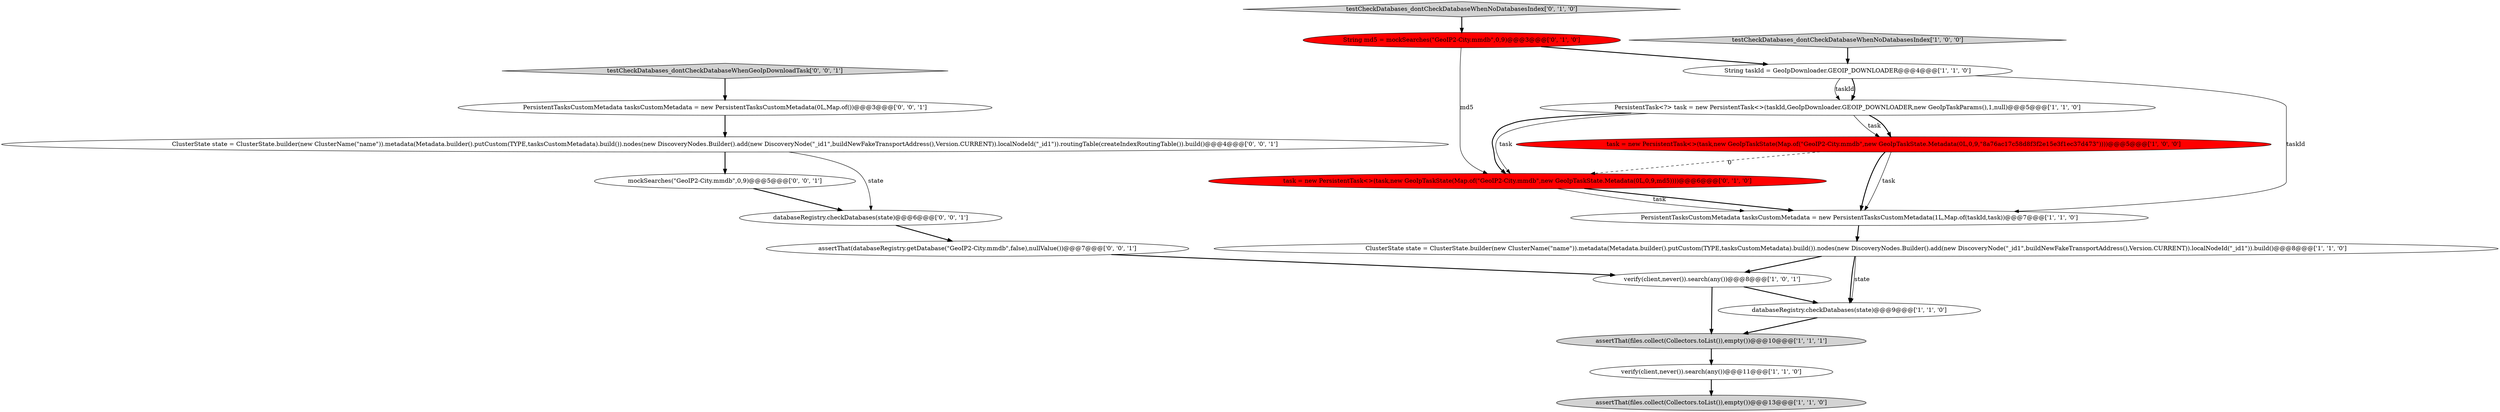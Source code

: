 digraph {
11 [style = filled, label = "String md5 = mockSearches(\"GeoIP2-City.mmdb\",0,9)@@@3@@@['0', '1', '0']", fillcolor = red, shape = ellipse image = "AAA1AAABBB2BBB"];
0 [style = filled, label = "verify(client,never()).search(any())@@@11@@@['1', '1', '0']", fillcolor = white, shape = ellipse image = "AAA0AAABBB1BBB"];
2 [style = filled, label = "PersistentTask<?> task = new PersistentTask<>(taskId,GeoIpDownloader.GEOIP_DOWNLOADER,new GeoIpTaskParams(),1,null)@@@5@@@['1', '1', '0']", fillcolor = white, shape = ellipse image = "AAA0AAABBB1BBB"];
16 [style = filled, label = "ClusterState state = ClusterState.builder(new ClusterName(\"name\")).metadata(Metadata.builder().putCustom(TYPE,tasksCustomMetadata).build()).nodes(new DiscoveryNodes.Builder().add(new DiscoveryNode(\"_id1\",buildNewFakeTransportAddress(),Version.CURRENT)).localNodeId(\"_id1\")).routingTable(createIndexRoutingTable()).build()@@@4@@@['0', '0', '1']", fillcolor = white, shape = ellipse image = "AAA0AAABBB3BBB"];
4 [style = filled, label = "assertThat(files.collect(Collectors.toList()),empty())@@@10@@@['1', '1', '1']", fillcolor = lightgray, shape = ellipse image = "AAA0AAABBB1BBB"];
6 [style = filled, label = "testCheckDatabases_dontCheckDatabaseWhenNoDatabasesIndex['1', '0', '0']", fillcolor = lightgray, shape = diamond image = "AAA0AAABBB1BBB"];
9 [style = filled, label = "ClusterState state = ClusterState.builder(new ClusterName(\"name\")).metadata(Metadata.builder().putCustom(TYPE,tasksCustomMetadata).build()).nodes(new DiscoveryNodes.Builder().add(new DiscoveryNode(\"_id1\",buildNewFakeTransportAddress(),Version.CURRENT)).localNodeId(\"_id1\")).build()@@@8@@@['1', '1', '0']", fillcolor = white, shape = ellipse image = "AAA0AAABBB1BBB"];
13 [style = filled, label = "testCheckDatabases_dontCheckDatabaseWhenNoDatabasesIndex['0', '1', '0']", fillcolor = lightgray, shape = diamond image = "AAA0AAABBB2BBB"];
10 [style = filled, label = "databaseRegistry.checkDatabases(state)@@@9@@@['1', '1', '0']", fillcolor = white, shape = ellipse image = "AAA0AAABBB1BBB"];
12 [style = filled, label = "task = new PersistentTask<>(task,new GeoIpTaskState(Map.of(\"GeoIP2-City.mmdb\",new GeoIpTaskState.Metadata(0L,0,9,md5))))@@@6@@@['0', '1', '0']", fillcolor = red, shape = ellipse image = "AAA1AAABBB2BBB"];
3 [style = filled, label = "verify(client,never()).search(any())@@@8@@@['1', '0', '1']", fillcolor = white, shape = ellipse image = "AAA0AAABBB1BBB"];
14 [style = filled, label = "databaseRegistry.checkDatabases(state)@@@6@@@['0', '0', '1']", fillcolor = white, shape = ellipse image = "AAA0AAABBB3BBB"];
19 [style = filled, label = "PersistentTasksCustomMetadata tasksCustomMetadata = new PersistentTasksCustomMetadata(0L,Map.of())@@@3@@@['0', '0', '1']", fillcolor = white, shape = ellipse image = "AAA0AAABBB3BBB"];
1 [style = filled, label = "String taskId = GeoIpDownloader.GEOIP_DOWNLOADER@@@4@@@['1', '1', '0']", fillcolor = white, shape = ellipse image = "AAA0AAABBB1BBB"];
15 [style = filled, label = "mockSearches(\"GeoIP2-City.mmdb\",0,9)@@@5@@@['0', '0', '1']", fillcolor = white, shape = ellipse image = "AAA0AAABBB3BBB"];
17 [style = filled, label = "assertThat(databaseRegistry.getDatabase(\"GeoIP2-City.mmdb\",false),nullValue())@@@7@@@['0', '0', '1']", fillcolor = white, shape = ellipse image = "AAA0AAABBB3BBB"];
18 [style = filled, label = "testCheckDatabases_dontCheckDatabaseWhenGeoIpDownloadTask['0', '0', '1']", fillcolor = lightgray, shape = diamond image = "AAA0AAABBB3BBB"];
7 [style = filled, label = "PersistentTasksCustomMetadata tasksCustomMetadata = new PersistentTasksCustomMetadata(1L,Map.of(taskId,task))@@@7@@@['1', '1', '0']", fillcolor = white, shape = ellipse image = "AAA0AAABBB1BBB"];
8 [style = filled, label = "assertThat(files.collect(Collectors.toList()),empty())@@@13@@@['1', '1', '0']", fillcolor = lightgray, shape = ellipse image = "AAA0AAABBB1BBB"];
5 [style = filled, label = "task = new PersistentTask<>(task,new GeoIpTaskState(Map.of(\"GeoIP2-City.mmdb\",new GeoIpTaskState.Metadata(0L,0,9,\"8a76ac17c58d8f3f2e15e3f1ec37d473\"))))@@@5@@@['1', '0', '0']", fillcolor = red, shape = ellipse image = "AAA1AAABBB1BBB"];
16->15 [style = bold, label=""];
5->12 [style = dashed, label="0"];
15->14 [style = bold, label=""];
11->1 [style = bold, label=""];
18->19 [style = bold, label=""];
14->17 [style = bold, label=""];
9->10 [style = solid, label="state"];
9->10 [style = bold, label=""];
1->2 [style = solid, label="taskId"];
2->12 [style = solid, label="task"];
13->11 [style = bold, label=""];
3->4 [style = bold, label=""];
12->7 [style = bold, label=""];
2->12 [style = bold, label=""];
11->12 [style = solid, label="md5"];
4->0 [style = bold, label=""];
2->5 [style = solid, label="task"];
19->16 [style = bold, label=""];
7->9 [style = bold, label=""];
3->10 [style = bold, label=""];
6->1 [style = bold, label=""];
12->7 [style = solid, label="task"];
16->14 [style = solid, label="state"];
0->8 [style = bold, label=""];
10->4 [style = bold, label=""];
17->3 [style = bold, label=""];
9->3 [style = bold, label=""];
5->7 [style = bold, label=""];
1->7 [style = solid, label="taskId"];
1->2 [style = bold, label=""];
2->5 [style = bold, label=""];
5->7 [style = solid, label="task"];
}
